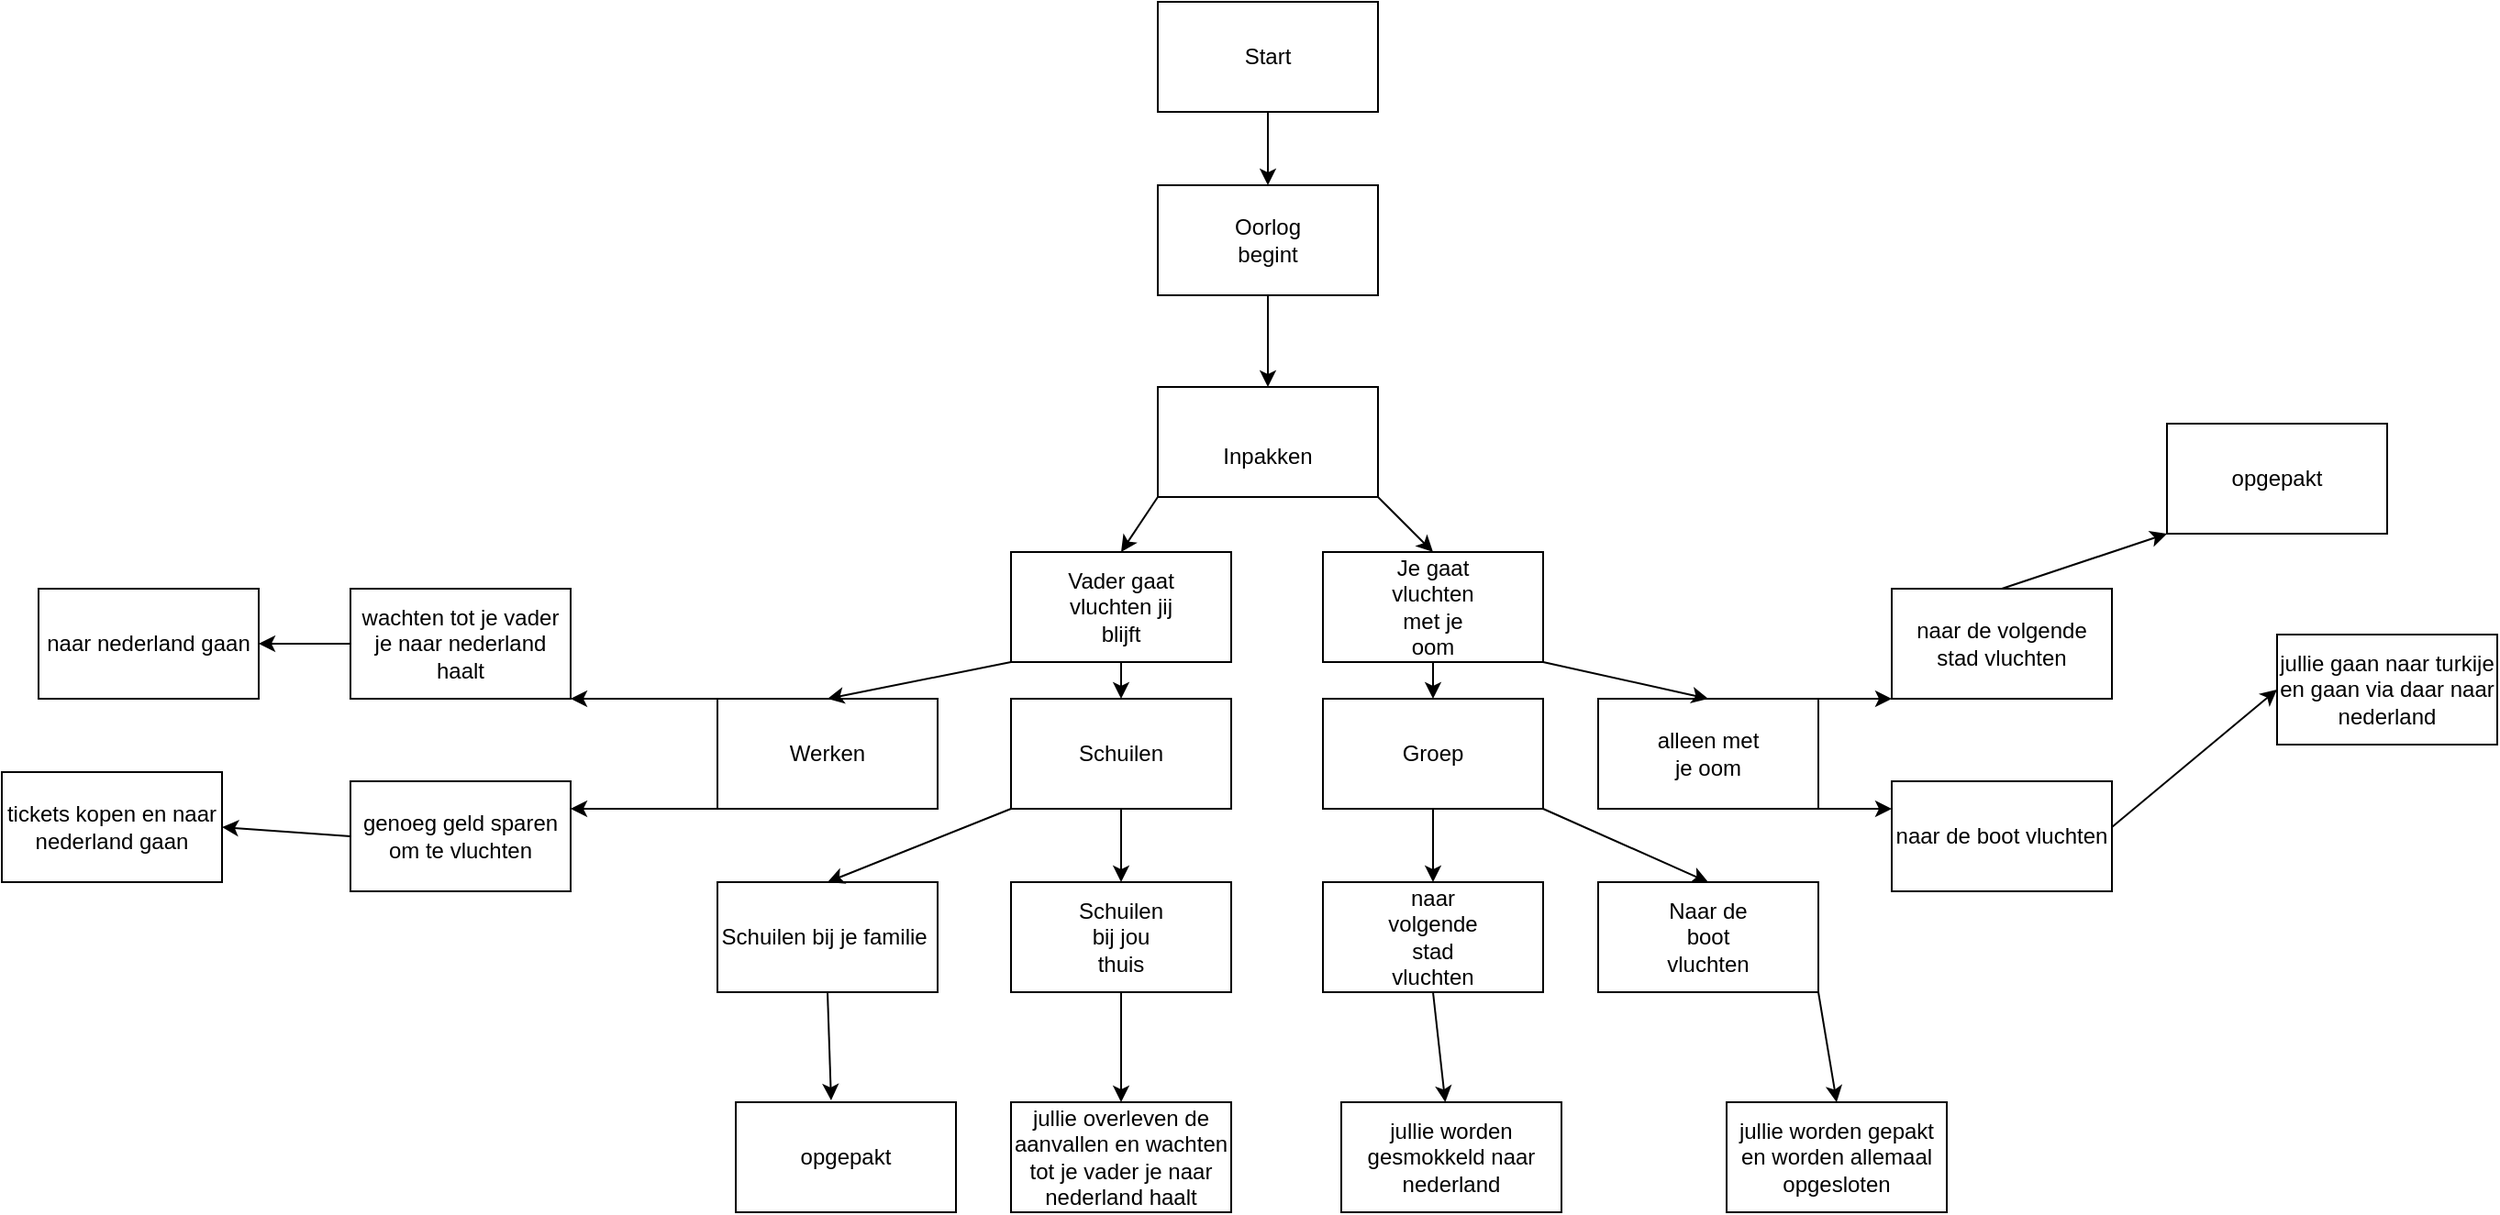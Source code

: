 <mxfile version="15.6.2" type="device"><diagram id="C5RBs43oDa-KdzZeNtuy" name="Page-1"><mxGraphModel dx="4877" dy="888" grid="1" gridSize="10" guides="1" tooltips="1" connect="1" arrows="1" fold="1" page="1" pageScale="1" pageWidth="3300" pageHeight="2339" math="0" shadow="0"><root><mxCell id="WIyWlLk6GJQsqaUBKTNV-0"/><mxCell id="WIyWlLk6GJQsqaUBKTNV-1" parent="WIyWlLk6GJQsqaUBKTNV-0"/><mxCell id="QOd6vV3NBdHaq-ahNDPJ-15" value="" style="rounded=0;whiteSpace=wrap;html=1;" parent="WIyWlLk6GJQsqaUBKTNV-1" vertex="1"><mxGeometry x="360" y="20" width="120" height="60" as="geometry"/></mxCell><mxCell id="QOd6vV3NBdHaq-ahNDPJ-16" value="" style="endArrow=classic;html=1;rounded=0;exitX=0.5;exitY=1;exitDx=0;exitDy=0;" parent="WIyWlLk6GJQsqaUBKTNV-1" source="QOd6vV3NBdHaq-ahNDPJ-15" edge="1"><mxGeometry width="50" height="50" relative="1" as="geometry"><mxPoint x="390" y="150" as="sourcePoint"/><mxPoint x="420" y="120" as="targetPoint"/></mxGeometry></mxCell><mxCell id="QOd6vV3NBdHaq-ahNDPJ-17" value="" style="rounded=0;whiteSpace=wrap;html=1;" parent="WIyWlLk6GJQsqaUBKTNV-1" vertex="1"><mxGeometry x="360" y="120" width="120" height="60" as="geometry"/></mxCell><mxCell id="QOd6vV3NBdHaq-ahNDPJ-18" value="" style="rounded=0;whiteSpace=wrap;html=1;" parent="WIyWlLk6GJQsqaUBKTNV-1" vertex="1"><mxGeometry x="360" y="230" width="120" height="60" as="geometry"/></mxCell><mxCell id="QOd6vV3NBdHaq-ahNDPJ-19" value="" style="endArrow=classic;html=1;rounded=0;exitX=0.5;exitY=1;exitDx=0;exitDy=0;entryX=0.5;entryY=0;entryDx=0;entryDy=0;" parent="WIyWlLk6GJQsqaUBKTNV-1" source="QOd6vV3NBdHaq-ahNDPJ-17" target="QOd6vV3NBdHaq-ahNDPJ-18" edge="1"><mxGeometry width="50" height="50" relative="1" as="geometry"><mxPoint x="390" y="230" as="sourcePoint"/><mxPoint x="440" y="180" as="targetPoint"/></mxGeometry></mxCell><mxCell id="QOd6vV3NBdHaq-ahNDPJ-21" value="Start" style="text;html=1;strokeColor=none;fillColor=none;align=center;verticalAlign=middle;whiteSpace=wrap;rounded=0;" parent="WIyWlLk6GJQsqaUBKTNV-1" vertex="1"><mxGeometry x="390" y="35" width="60" height="30" as="geometry"/></mxCell><mxCell id="QOd6vV3NBdHaq-ahNDPJ-23" value="Oorlog begint" style="text;html=1;strokeColor=none;fillColor=none;align=center;verticalAlign=middle;whiteSpace=wrap;rounded=0;" parent="WIyWlLk6GJQsqaUBKTNV-1" vertex="1"><mxGeometry x="390" y="135" width="60" height="30" as="geometry"/></mxCell><mxCell id="QOd6vV3NBdHaq-ahNDPJ-24" value="Inpakken" style="text;html=1;strokeColor=none;fillColor=none;align=center;verticalAlign=middle;whiteSpace=wrap;rounded=0;" parent="WIyWlLk6GJQsqaUBKTNV-1" vertex="1"><mxGeometry x="390" y="260" width="60" height="15" as="geometry"/></mxCell><mxCell id="QOd6vV3NBdHaq-ahNDPJ-25" value="" style="rounded=0;whiteSpace=wrap;html=1;" parent="WIyWlLk6GJQsqaUBKTNV-1" vertex="1"><mxGeometry x="280" y="320" width="120" height="60" as="geometry"/></mxCell><mxCell id="QOd6vV3NBdHaq-ahNDPJ-26" value="" style="rounded=0;whiteSpace=wrap;html=1;" parent="WIyWlLk6GJQsqaUBKTNV-1" vertex="1"><mxGeometry x="450" y="320" width="120" height="60" as="geometry"/></mxCell><mxCell id="QOd6vV3NBdHaq-ahNDPJ-27" value="" style="endArrow=classic;html=1;rounded=0;exitX=0;exitY=1;exitDx=0;exitDy=0;entryX=0.5;entryY=0;entryDx=0;entryDy=0;" parent="WIyWlLk6GJQsqaUBKTNV-1" source="QOd6vV3NBdHaq-ahNDPJ-18" target="QOd6vV3NBdHaq-ahNDPJ-25" edge="1"><mxGeometry width="50" height="50" relative="1" as="geometry"><mxPoint x="260" y="310" as="sourcePoint"/><mxPoint x="310" y="260" as="targetPoint"/></mxGeometry></mxCell><mxCell id="QOd6vV3NBdHaq-ahNDPJ-28" value="" style="endArrow=classic;html=1;rounded=0;exitX=1;exitY=1;exitDx=0;exitDy=0;entryX=0.5;entryY=0;entryDx=0;entryDy=0;" parent="WIyWlLk6GJQsqaUBKTNV-1" source="QOd6vV3NBdHaq-ahNDPJ-18" target="QOd6vV3NBdHaq-ahNDPJ-26" edge="1"><mxGeometry width="50" height="50" relative="1" as="geometry"><mxPoint x="520" y="320" as="sourcePoint"/><mxPoint x="570" y="270" as="targetPoint"/></mxGeometry></mxCell><mxCell id="QOd6vV3NBdHaq-ahNDPJ-29" value="Vader gaat vluchten jij blijft" style="text;html=1;strokeColor=none;fillColor=none;align=center;verticalAlign=middle;whiteSpace=wrap;rounded=0;" parent="WIyWlLk6GJQsqaUBKTNV-1" vertex="1"><mxGeometry x="310" y="335" width="60" height="30" as="geometry"/></mxCell><mxCell id="QOd6vV3NBdHaq-ahNDPJ-30" value="Je gaat vluchten met je oom" style="text;html=1;strokeColor=none;fillColor=none;align=center;verticalAlign=middle;whiteSpace=wrap;rounded=0;" parent="WIyWlLk6GJQsqaUBKTNV-1" vertex="1"><mxGeometry x="480" y="335" width="60" height="30" as="geometry"/></mxCell><mxCell id="QOd6vV3NBdHaq-ahNDPJ-31" value="" style="rounded=0;whiteSpace=wrap;html=1;" parent="WIyWlLk6GJQsqaUBKTNV-1" vertex="1"><mxGeometry x="120" y="400" width="120" height="60" as="geometry"/></mxCell><mxCell id="QOd6vV3NBdHaq-ahNDPJ-32" value="" style="rounded=0;whiteSpace=wrap;html=1;" parent="WIyWlLk6GJQsqaUBKTNV-1" vertex="1"><mxGeometry x="280" y="400" width="120" height="60" as="geometry"/></mxCell><mxCell id="QOd6vV3NBdHaq-ahNDPJ-33" value="" style="rounded=0;whiteSpace=wrap;html=1;" parent="WIyWlLk6GJQsqaUBKTNV-1" vertex="1"><mxGeometry x="450" y="400" width="120" height="60" as="geometry"/></mxCell><mxCell id="QOd6vV3NBdHaq-ahNDPJ-34" value="" style="rounded=0;whiteSpace=wrap;html=1;" parent="WIyWlLk6GJQsqaUBKTNV-1" vertex="1"><mxGeometry x="600" y="400" width="120" height="60" as="geometry"/></mxCell><mxCell id="QOd6vV3NBdHaq-ahNDPJ-35" value="" style="endArrow=classic;html=1;rounded=0;exitX=0.5;exitY=1;exitDx=0;exitDy=0;entryX=0.5;entryY=0;entryDx=0;entryDy=0;" parent="WIyWlLk6GJQsqaUBKTNV-1" source="QOd6vV3NBdHaq-ahNDPJ-25" target="QOd6vV3NBdHaq-ahNDPJ-32" edge="1"><mxGeometry width="50" height="50" relative="1" as="geometry"><mxPoint x="310" y="460" as="sourcePoint"/><mxPoint x="360" y="410" as="targetPoint"/></mxGeometry></mxCell><mxCell id="QOd6vV3NBdHaq-ahNDPJ-36" value="" style="endArrow=classic;html=1;rounded=0;exitX=0;exitY=1;exitDx=0;exitDy=0;entryX=0.5;entryY=0;entryDx=0;entryDy=0;" parent="WIyWlLk6GJQsqaUBKTNV-1" source="QOd6vV3NBdHaq-ahNDPJ-25" target="QOd6vV3NBdHaq-ahNDPJ-31" edge="1"><mxGeometry width="50" height="50" relative="1" as="geometry"><mxPoint x="190" y="380" as="sourcePoint"/><mxPoint x="240" y="330" as="targetPoint"/></mxGeometry></mxCell><mxCell id="QOd6vV3NBdHaq-ahNDPJ-38" value="" style="endArrow=classic;html=1;rounded=0;entryX=0.5;entryY=0;entryDx=0;entryDy=0;" parent="WIyWlLk6GJQsqaUBKTNV-1" target="QOd6vV3NBdHaq-ahNDPJ-33" edge="1"><mxGeometry width="50" height="50" relative="1" as="geometry"><mxPoint x="510" y="380" as="sourcePoint"/><mxPoint x="510" y="329.289" as="targetPoint"/></mxGeometry></mxCell><mxCell id="QOd6vV3NBdHaq-ahNDPJ-39" value="" style="endArrow=classic;html=1;rounded=0;exitX=1;exitY=1;exitDx=0;exitDy=0;entryX=0.5;entryY=0;entryDx=0;entryDy=0;" parent="WIyWlLk6GJQsqaUBKTNV-1" source="QOd6vV3NBdHaq-ahNDPJ-26" target="QOd6vV3NBdHaq-ahNDPJ-34" edge="1"><mxGeometry width="50" height="50" relative="1" as="geometry"><mxPoint x="630" y="360" as="sourcePoint"/><mxPoint x="680" y="310" as="targetPoint"/></mxGeometry></mxCell><mxCell id="QOd6vV3NBdHaq-ahNDPJ-40" value="Werken" style="text;html=1;strokeColor=none;fillColor=none;align=center;verticalAlign=middle;whiteSpace=wrap;rounded=0;" parent="WIyWlLk6GJQsqaUBKTNV-1" vertex="1"><mxGeometry x="150" y="415" width="60" height="30" as="geometry"/></mxCell><mxCell id="QOd6vV3NBdHaq-ahNDPJ-41" value="Schuilen" style="text;html=1;strokeColor=none;fillColor=none;align=center;verticalAlign=middle;whiteSpace=wrap;rounded=0;" parent="WIyWlLk6GJQsqaUBKTNV-1" vertex="1"><mxGeometry x="310" y="415" width="60" height="30" as="geometry"/></mxCell><mxCell id="QOd6vV3NBdHaq-ahNDPJ-42" value="Groep" style="text;html=1;strokeColor=none;fillColor=none;align=center;verticalAlign=middle;whiteSpace=wrap;rounded=0;" parent="WIyWlLk6GJQsqaUBKTNV-1" vertex="1"><mxGeometry x="480" y="415" width="60" height="30" as="geometry"/></mxCell><mxCell id="QOd6vV3NBdHaq-ahNDPJ-43" value="alleen met je oom" style="text;html=1;strokeColor=none;fillColor=none;align=center;verticalAlign=middle;whiteSpace=wrap;rounded=0;" parent="WIyWlLk6GJQsqaUBKTNV-1" vertex="1"><mxGeometry x="630" y="415" width="60" height="30" as="geometry"/></mxCell><mxCell id="QOd6vV3NBdHaq-ahNDPJ-44" value="wachten tot je vader je naar nederland haalt" style="rounded=0;whiteSpace=wrap;html=1;" parent="WIyWlLk6GJQsqaUBKTNV-1" vertex="1"><mxGeometry x="-80" y="340" width="120" height="60" as="geometry"/></mxCell><mxCell id="QOd6vV3NBdHaq-ahNDPJ-46" value="genoeg geld sparen om te vluchten" style="rounded=0;whiteSpace=wrap;html=1;" parent="WIyWlLk6GJQsqaUBKTNV-1" vertex="1"><mxGeometry x="-80" y="445" width="120" height="60" as="geometry"/></mxCell><mxCell id="QOd6vV3NBdHaq-ahNDPJ-47" value="Schuilen bij je familie&amp;nbsp;" style="rounded=0;whiteSpace=wrap;html=1;" parent="WIyWlLk6GJQsqaUBKTNV-1" vertex="1"><mxGeometry x="120" y="500" width="120" height="60" as="geometry"/></mxCell><mxCell id="QOd6vV3NBdHaq-ahNDPJ-48" value="" style="rounded=0;whiteSpace=wrap;html=1;" parent="WIyWlLk6GJQsqaUBKTNV-1" vertex="1"><mxGeometry x="280" y="500" width="120" height="60" as="geometry"/></mxCell><mxCell id="QOd6vV3NBdHaq-ahNDPJ-49" value="" style="rounded=0;whiteSpace=wrap;html=1;" parent="WIyWlLk6GJQsqaUBKTNV-1" vertex="1"><mxGeometry x="450" y="500" width="120" height="60" as="geometry"/></mxCell><mxCell id="QOd6vV3NBdHaq-ahNDPJ-50" value="" style="rounded=0;whiteSpace=wrap;html=1;" parent="WIyWlLk6GJQsqaUBKTNV-1" vertex="1"><mxGeometry x="600" y="500" width="120" height="60" as="geometry"/></mxCell><mxCell id="QOd6vV3NBdHaq-ahNDPJ-51" value="naar de volgende stad vluchten" style="rounded=0;whiteSpace=wrap;html=1;" parent="WIyWlLk6GJQsqaUBKTNV-1" vertex="1"><mxGeometry x="760" y="340" width="120" height="60" as="geometry"/></mxCell><mxCell id="QOd6vV3NBdHaq-ahNDPJ-52" value="naar de boot vluchten" style="rounded=0;whiteSpace=wrap;html=1;" parent="WIyWlLk6GJQsqaUBKTNV-1" vertex="1"><mxGeometry x="760" y="445" width="120" height="60" as="geometry"/></mxCell><mxCell id="QOd6vV3NBdHaq-ahNDPJ-54" value="" style="endArrow=classic;html=1;rounded=0;exitX=0;exitY=0;exitDx=0;exitDy=0;entryX=1;entryY=1;entryDx=0;entryDy=0;" parent="WIyWlLk6GJQsqaUBKTNV-1" source="QOd6vV3NBdHaq-ahNDPJ-31" target="QOd6vV3NBdHaq-ahNDPJ-44" edge="1"><mxGeometry width="50" height="50" relative="1" as="geometry"><mxPoint x="80" y="420" as="sourcePoint"/><mxPoint x="130" y="370" as="targetPoint"/></mxGeometry></mxCell><mxCell id="QOd6vV3NBdHaq-ahNDPJ-55" value="" style="endArrow=classic;html=1;rounded=0;exitX=0;exitY=1;exitDx=0;exitDy=0;entryX=1;entryY=0.25;entryDx=0;entryDy=0;" parent="WIyWlLk6GJQsqaUBKTNV-1" source="QOd6vV3NBdHaq-ahNDPJ-31" target="QOd6vV3NBdHaq-ahNDPJ-46" edge="1"><mxGeometry width="50" height="50" relative="1" as="geometry"><mxPoint x="60" y="500" as="sourcePoint"/><mxPoint x="110" y="450" as="targetPoint"/></mxGeometry></mxCell><mxCell id="QOd6vV3NBdHaq-ahNDPJ-56" value="" style="endArrow=classic;html=1;rounded=0;exitX=0;exitY=1;exitDx=0;exitDy=0;entryX=0.5;entryY=0;entryDx=0;entryDy=0;" parent="WIyWlLk6GJQsqaUBKTNV-1" source="QOd6vV3NBdHaq-ahNDPJ-32" target="QOd6vV3NBdHaq-ahNDPJ-47" edge="1"><mxGeometry width="50" height="50" relative="1" as="geometry"><mxPoint x="50" y="530" as="sourcePoint"/><mxPoint x="100" y="480" as="targetPoint"/></mxGeometry></mxCell><mxCell id="QOd6vV3NBdHaq-ahNDPJ-57" value="" style="endArrow=classic;html=1;rounded=0;exitX=0.5;exitY=1;exitDx=0;exitDy=0;entryX=0.5;entryY=0;entryDx=0;entryDy=0;" parent="WIyWlLk6GJQsqaUBKTNV-1" source="QOd6vV3NBdHaq-ahNDPJ-32" target="QOd6vV3NBdHaq-ahNDPJ-48" edge="1"><mxGeometry width="50" height="50" relative="1" as="geometry"><mxPoint x="330" y="510" as="sourcePoint"/><mxPoint x="380" y="460" as="targetPoint"/></mxGeometry></mxCell><mxCell id="QOd6vV3NBdHaq-ahNDPJ-58" value="" style="endArrow=classic;html=1;rounded=0;exitX=0.5;exitY=1;exitDx=0;exitDy=0;entryX=0.5;entryY=0;entryDx=0;entryDy=0;" parent="WIyWlLk6GJQsqaUBKTNV-1" source="QOd6vV3NBdHaq-ahNDPJ-33" target="QOd6vV3NBdHaq-ahNDPJ-49" edge="1"><mxGeometry width="50" height="50" relative="1" as="geometry"><mxPoint x="510" y="520" as="sourcePoint"/><mxPoint x="560" y="470" as="targetPoint"/></mxGeometry></mxCell><mxCell id="QOd6vV3NBdHaq-ahNDPJ-59" value="" style="endArrow=classic;html=1;rounded=0;exitX=1;exitY=1;exitDx=0;exitDy=0;entryX=0.5;entryY=0;entryDx=0;entryDy=0;" parent="WIyWlLk6GJQsqaUBKTNV-1" source="QOd6vV3NBdHaq-ahNDPJ-33" target="QOd6vV3NBdHaq-ahNDPJ-50" edge="1"><mxGeometry width="50" height="50" relative="1" as="geometry"><mxPoint x="660" y="500" as="sourcePoint"/><mxPoint x="710" y="450" as="targetPoint"/></mxGeometry></mxCell><mxCell id="QOd6vV3NBdHaq-ahNDPJ-60" value="" style="endArrow=classic;html=1;rounded=0;entryX=0;entryY=1;entryDx=0;entryDy=0;" parent="WIyWlLk6GJQsqaUBKTNV-1" target="QOd6vV3NBdHaq-ahNDPJ-51" edge="1"><mxGeometry width="50" height="50" relative="1" as="geometry"><mxPoint x="720" y="400" as="sourcePoint"/><mxPoint x="770" y="350" as="targetPoint"/></mxGeometry></mxCell><mxCell id="QOd6vV3NBdHaq-ahNDPJ-61" value="" style="endArrow=classic;html=1;rounded=0;entryX=0;entryY=0.25;entryDx=0;entryDy=0;" parent="WIyWlLk6GJQsqaUBKTNV-1" target="QOd6vV3NBdHaq-ahNDPJ-52" edge="1"><mxGeometry width="50" height="50" relative="1" as="geometry"><mxPoint x="720" y="460" as="sourcePoint"/><mxPoint x="770" y="410" as="targetPoint"/></mxGeometry></mxCell><mxCell id="QOd6vV3NBdHaq-ahNDPJ-62" value="naar volgende stad vluchten" style="text;html=1;strokeColor=none;fillColor=none;align=center;verticalAlign=middle;whiteSpace=wrap;rounded=0;" parent="WIyWlLk6GJQsqaUBKTNV-1" vertex="1"><mxGeometry x="480" y="515" width="60" height="30" as="geometry"/></mxCell><mxCell id="f8Y69X-IQs9uOwyvo0uF-0" value="Naar de boot vluchten" style="text;html=1;strokeColor=none;fillColor=none;align=center;verticalAlign=middle;whiteSpace=wrap;rounded=0;" vertex="1" parent="WIyWlLk6GJQsqaUBKTNV-1"><mxGeometry x="630" y="515" width="60" height="30" as="geometry"/></mxCell><mxCell id="f8Y69X-IQs9uOwyvo0uF-1" value="Schuilen bij jou thuis" style="text;html=1;strokeColor=none;fillColor=none;align=center;verticalAlign=middle;whiteSpace=wrap;rounded=0;" vertex="1" parent="WIyWlLk6GJQsqaUBKTNV-1"><mxGeometry x="310" y="515" width="60" height="30" as="geometry"/></mxCell><mxCell id="f8Y69X-IQs9uOwyvo0uF-2" value="naar nederland gaan" style="rounded=0;whiteSpace=wrap;html=1;" vertex="1" parent="WIyWlLk6GJQsqaUBKTNV-1"><mxGeometry x="-250" y="340" width="120" height="60" as="geometry"/></mxCell><mxCell id="f8Y69X-IQs9uOwyvo0uF-4" value="tickets kopen en naar nederland gaan" style="rounded=0;whiteSpace=wrap;html=1;" vertex="1" parent="WIyWlLk6GJQsqaUBKTNV-1"><mxGeometry x="-270" y="440" width="120" height="60" as="geometry"/></mxCell><mxCell id="f8Y69X-IQs9uOwyvo0uF-8" value="opgepakt" style="rounded=0;whiteSpace=wrap;html=1;" vertex="1" parent="WIyWlLk6GJQsqaUBKTNV-1"><mxGeometry x="130" y="620" width="120" height="60" as="geometry"/></mxCell><mxCell id="f8Y69X-IQs9uOwyvo0uF-9" value="jullie overleven de aanvallen en wachten tot je vader je naar nederland haalt" style="rounded=0;whiteSpace=wrap;html=1;" vertex="1" parent="WIyWlLk6GJQsqaUBKTNV-1"><mxGeometry x="280" y="620" width="120" height="60" as="geometry"/></mxCell><mxCell id="f8Y69X-IQs9uOwyvo0uF-10" value="jullie worden gesmokkeld naar nederland" style="rounded=0;whiteSpace=wrap;html=1;" vertex="1" parent="WIyWlLk6GJQsqaUBKTNV-1"><mxGeometry x="460" y="620" width="120" height="60" as="geometry"/></mxCell><mxCell id="f8Y69X-IQs9uOwyvo0uF-11" value="jullie worden gepakt en worden allemaal opgesloten" style="rounded=0;whiteSpace=wrap;html=1;" vertex="1" parent="WIyWlLk6GJQsqaUBKTNV-1"><mxGeometry x="670" y="620" width="120" height="60" as="geometry"/></mxCell><mxCell id="f8Y69X-IQs9uOwyvo0uF-15" value="opgepakt" style="rounded=0;whiteSpace=wrap;html=1;" vertex="1" parent="WIyWlLk6GJQsqaUBKTNV-1"><mxGeometry x="910" y="250" width="120" height="60" as="geometry"/></mxCell><mxCell id="f8Y69X-IQs9uOwyvo0uF-17" value="jullie gaan naar turkije en gaan via daar naar nederland" style="rounded=0;whiteSpace=wrap;html=1;" vertex="1" parent="WIyWlLk6GJQsqaUBKTNV-1"><mxGeometry x="970" y="365" width="120" height="60" as="geometry"/></mxCell><mxCell id="f8Y69X-IQs9uOwyvo0uF-19" value="" style="endArrow=classic;html=1;rounded=0;exitX=0;exitY=0.5;exitDx=0;exitDy=0;entryX=1;entryY=0.5;entryDx=0;entryDy=0;" edge="1" parent="WIyWlLk6GJQsqaUBKTNV-1" source="QOd6vV3NBdHaq-ahNDPJ-44"><mxGeometry width="50" height="50" relative="1" as="geometry"><mxPoint x="-150" y="420" as="sourcePoint"/><mxPoint x="-130" y="370" as="targetPoint"/></mxGeometry></mxCell><mxCell id="f8Y69X-IQs9uOwyvo0uF-20" value="" style="endArrow=classic;html=1;rounded=0;exitX=0;exitY=0.5;exitDx=0;exitDy=0;entryX=1;entryY=0.5;entryDx=0;entryDy=0;" edge="1" parent="WIyWlLk6GJQsqaUBKTNV-1" source="QOd6vV3NBdHaq-ahNDPJ-46" target="f8Y69X-IQs9uOwyvo0uF-4"><mxGeometry width="50" height="50" relative="1" as="geometry"><mxPoint x="-140" y="510" as="sourcePoint"/><mxPoint x="-90" y="460" as="targetPoint"/></mxGeometry></mxCell><mxCell id="f8Y69X-IQs9uOwyvo0uF-21" value="" style="endArrow=classic;html=1;rounded=0;exitX=0.5;exitY=0;exitDx=0;exitDy=0;entryX=0;entryY=1;entryDx=0;entryDy=0;" edge="1" parent="WIyWlLk6GJQsqaUBKTNV-1" source="QOd6vV3NBdHaq-ahNDPJ-51" target="f8Y69X-IQs9uOwyvo0uF-15"><mxGeometry width="50" height="50" relative="1" as="geometry"><mxPoint x="820" y="330" as="sourcePoint"/><mxPoint x="870" y="280" as="targetPoint"/></mxGeometry></mxCell><mxCell id="f8Y69X-IQs9uOwyvo0uF-22" value="" style="endArrow=classic;html=1;rounded=0;entryX=0;entryY=0.5;entryDx=0;entryDy=0;" edge="1" parent="WIyWlLk6GJQsqaUBKTNV-1" target="f8Y69X-IQs9uOwyvo0uF-17"><mxGeometry width="50" height="50" relative="1" as="geometry"><mxPoint x="880" y="470" as="sourcePoint"/><mxPoint x="930" y="420" as="targetPoint"/></mxGeometry></mxCell><mxCell id="f8Y69X-IQs9uOwyvo0uF-23" value="" style="endArrow=classic;html=1;rounded=0;entryX=0.5;entryY=0;entryDx=0;entryDy=0;" edge="1" parent="WIyWlLk6GJQsqaUBKTNV-1" target="f8Y69X-IQs9uOwyvo0uF-11"><mxGeometry width="50" height="50" relative="1" as="geometry"><mxPoint x="720" y="560" as="sourcePoint"/><mxPoint x="760" y="520" as="targetPoint"/></mxGeometry></mxCell><mxCell id="f8Y69X-IQs9uOwyvo0uF-24" value="" style="endArrow=classic;html=1;rounded=0;exitX=0.5;exitY=1;exitDx=0;exitDy=0;" edge="1" parent="WIyWlLk6GJQsqaUBKTNV-1" source="QOd6vV3NBdHaq-ahNDPJ-49" target="f8Y69X-IQs9uOwyvo0uF-10"><mxGeometry width="50" height="50" relative="1" as="geometry"><mxPoint x="490" y="600" as="sourcePoint"/><mxPoint x="540" y="550" as="targetPoint"/></mxGeometry></mxCell><mxCell id="f8Y69X-IQs9uOwyvo0uF-25" value="" style="endArrow=classic;html=1;rounded=0;exitX=0.5;exitY=1;exitDx=0;exitDy=0;entryX=0.5;entryY=0;entryDx=0;entryDy=0;" edge="1" parent="WIyWlLk6GJQsqaUBKTNV-1" source="QOd6vV3NBdHaq-ahNDPJ-48" target="f8Y69X-IQs9uOwyvo0uF-9"><mxGeometry width="50" height="50" relative="1" as="geometry"><mxPoint x="370" y="620" as="sourcePoint"/><mxPoint x="420" y="570" as="targetPoint"/></mxGeometry></mxCell><mxCell id="f8Y69X-IQs9uOwyvo0uF-26" value="" style="endArrow=classic;html=1;rounded=0;exitX=0.5;exitY=1;exitDx=0;exitDy=0;entryX=0.433;entryY=-0.017;entryDx=0;entryDy=0;entryPerimeter=0;" edge="1" parent="WIyWlLk6GJQsqaUBKTNV-1" source="QOd6vV3NBdHaq-ahNDPJ-47" target="f8Y69X-IQs9uOwyvo0uF-8"><mxGeometry width="50" height="50" relative="1" as="geometry"><mxPoint x="190" y="620" as="sourcePoint"/><mxPoint x="240" y="570" as="targetPoint"/></mxGeometry></mxCell></root></mxGraphModel></diagram></mxfile>
